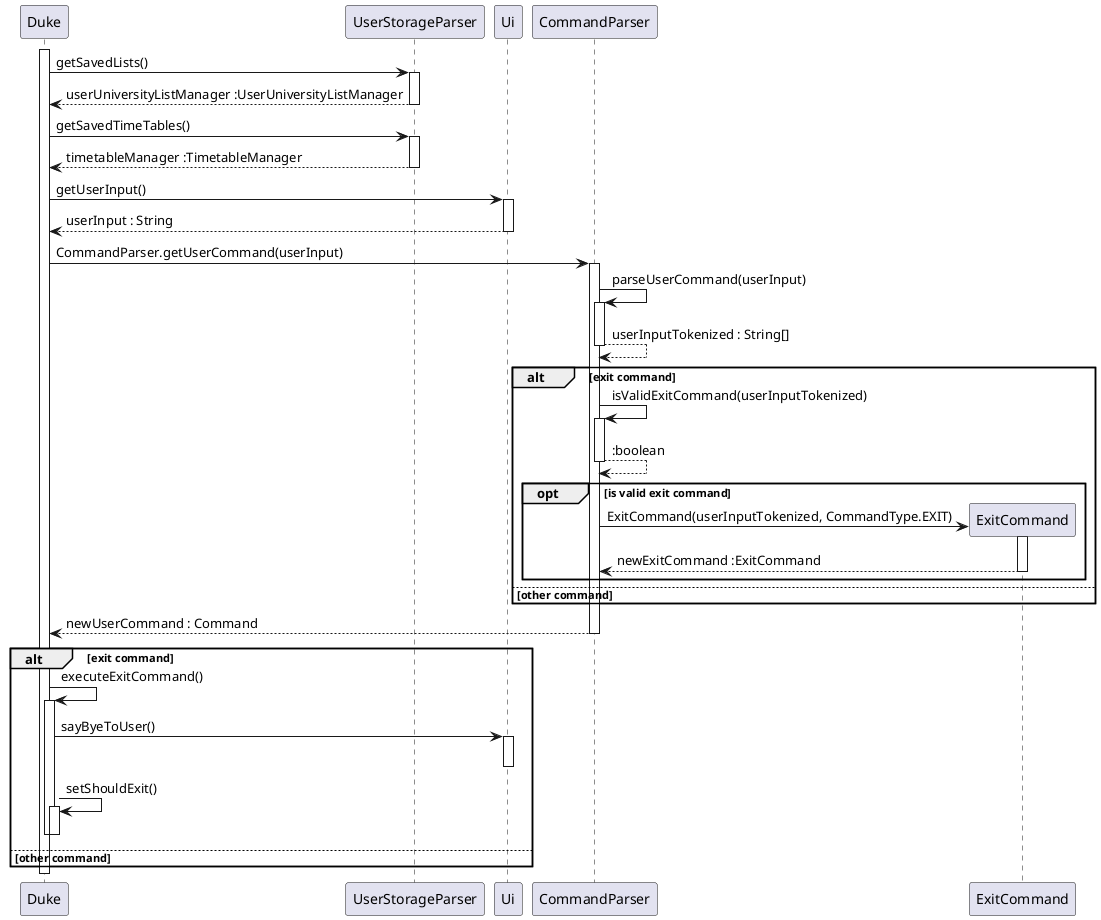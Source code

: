 @startuml

activate Duke

Duke -> UserStorageParser : getSavedLists()
activate UserStorageParser

UserStorageParser --> Duke : userUniversityListManager :UserUniversityListManager
deactivate UserStorageParser

Duke -> UserStorageParser : getSavedTimeTables()
activate UserStorageParser

UserStorageParser --> Duke : timetableManager :TimetableManager
deactivate UserStorageParser

Duke -> Ui : getUserInput()
activate Ui

Ui --> Duke : userInput : String
deactivate Ui

Duke -> CommandParser : CommandParser.getUserCommand(userInput)
activate CommandParser

CommandParser -> CommandParser : parseUserCommand(userInput)
activate CommandParser

CommandParser --> CommandParser : userInputTokenized : String[]
deactivate CommandParser

alt exit command

    CommandParser -> CommandParser : isValidExitCommand(userInputTokenized)
    activate CommandParser

    CommandParser --> CommandParser : :boolean
    deactivate CommandParser

    opt is valid exit command

        create ExitCommand
        CommandParser -> ExitCommand : ExitCommand(userInputTokenized, CommandType.EXIT)
        activate ExitCommand

        ExitCommand --> CommandParser : newExitCommand :ExitCommand
        deactivate ExitCommand
    end

else other command

end

CommandParser --> Duke : newUserCommand : Command
deactivate CommandParser

alt exit command

Duke -> Duke : executeExitCommand()
activate Duke

   Duke -> Ui : sayByeToUser()
   activate Ui

   deactivate Ui

   Duke -> Duke : setShouldExit()
   activate Duke

   deactivate Duke

deactivate Duke
else other command
end
deactivate Duke

@enduml